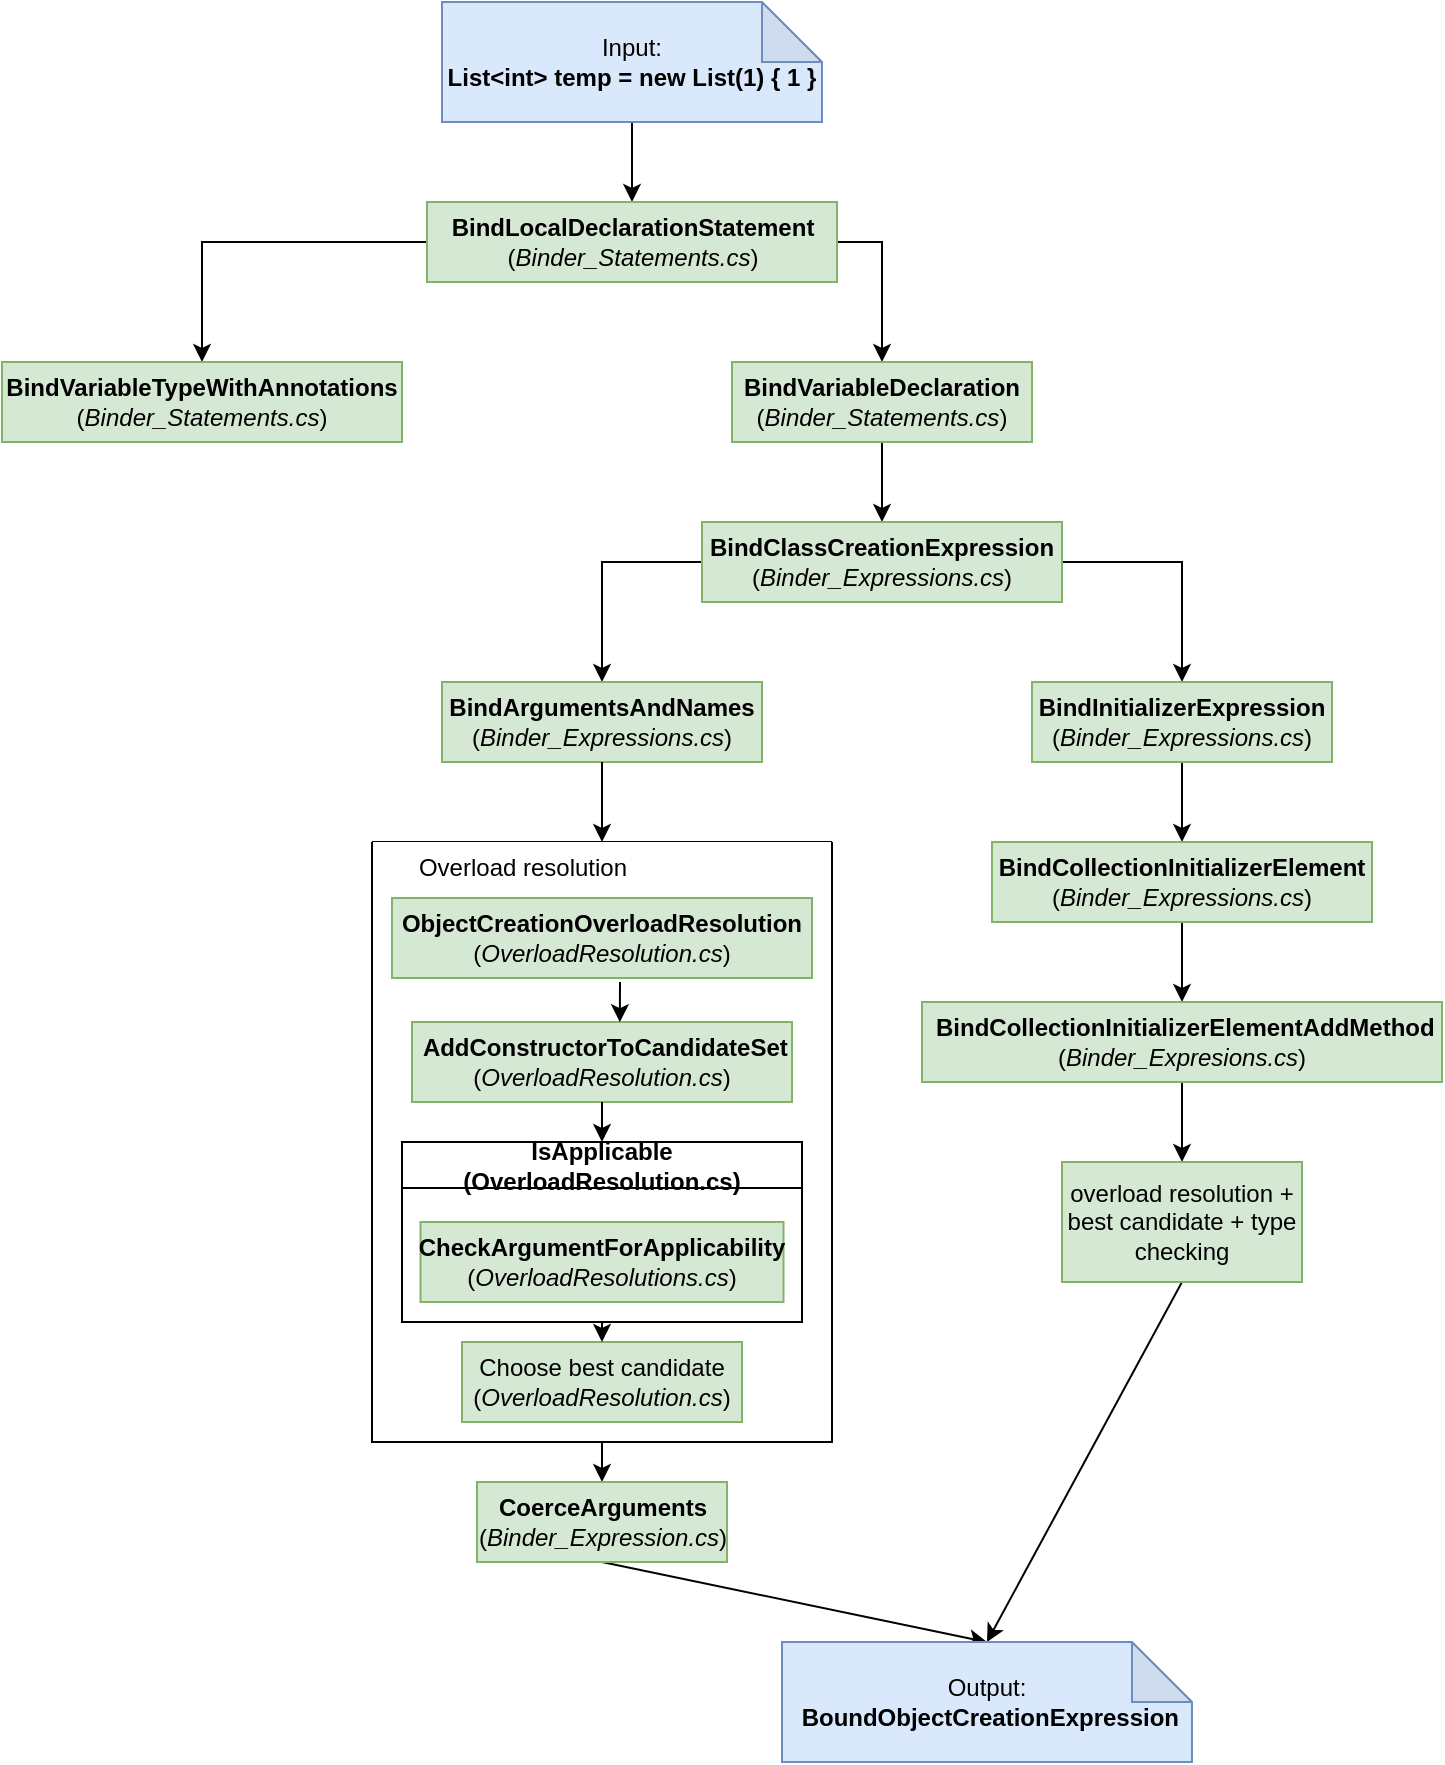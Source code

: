 <mxfile version="21.3.3" type="device">
  <diagram name="Page-1" id="kxhbpXD4t4TTEIjENoJl">
    <mxGraphModel dx="1434" dy="788" grid="1" gridSize="10" guides="1" tooltips="1" connect="1" arrows="1" fold="1" page="1" pageScale="1" pageWidth="827" pageHeight="1169" math="0" shadow="0">
      <root>
        <mxCell id="0" />
        <mxCell id="1" parent="0" />
        <mxCell id="5hsE9kRwm3gZ5ivZTZri-31" style="edgeStyle=orthogonalEdgeStyle;rounded=0;orthogonalLoop=1;jettySize=auto;html=1;exitX=0.5;exitY=1;exitDx=0;exitDy=0;exitPerimeter=0;entryX=0.5;entryY=0;entryDx=0;entryDy=0;" parent="1" source="5hsE9kRwm3gZ5ivZTZri-1" target="5hsE9kRwm3gZ5ivZTZri-2" edge="1">
          <mxGeometry relative="1" as="geometry" />
        </mxCell>
        <mxCell id="5hsE9kRwm3gZ5ivZTZri-1" value="Input:&lt;br&gt;&lt;b&gt;List&amp;lt;int&amp;gt; temp = new List(1) { 1 }&lt;/b&gt;" style="shape=note;whiteSpace=wrap;html=1;backgroundOutline=1;darkOpacity=0.05;fillColor=#dae8fc;strokeColor=#6c8ebf;" parent="1" vertex="1">
          <mxGeometry x="300" y="20" width="190" height="60" as="geometry" />
        </mxCell>
        <mxCell id="5hsE9kRwm3gZ5ivZTZri-32" style="rounded=0;orthogonalLoop=1;jettySize=auto;html=1;exitX=0;exitY=0.5;exitDx=0;exitDy=0;entryX=0.5;entryY=0;entryDx=0;entryDy=0;edgeStyle=orthogonalEdgeStyle;" parent="1" source="5hsE9kRwm3gZ5ivZTZri-2" target="5hsE9kRwm3gZ5ivZTZri-3" edge="1">
          <mxGeometry relative="1" as="geometry" />
        </mxCell>
        <mxCell id="5hsE9kRwm3gZ5ivZTZri-33" style="rounded=0;orthogonalLoop=1;jettySize=auto;html=1;exitX=1;exitY=0.5;exitDx=0;exitDy=0;entryX=0.5;entryY=0;entryDx=0;entryDy=0;edgeStyle=orthogonalEdgeStyle;" parent="1" source="5hsE9kRwm3gZ5ivZTZri-2" target="5hsE9kRwm3gZ5ivZTZri-4" edge="1">
          <mxGeometry relative="1" as="geometry" />
        </mxCell>
        <mxCell id="5hsE9kRwm3gZ5ivZTZri-2" value="&lt;b&gt;BindLocalDeclarationStatement&lt;/b&gt; (&lt;i&gt;Binder_Statements.cs&lt;/i&gt;)" style="rounded=0;whiteSpace=wrap;html=1;fillColor=#d5e8d4;strokeColor=#82b366;" parent="1" vertex="1">
          <mxGeometry x="292.5" y="120" width="205" height="40" as="geometry" />
        </mxCell>
        <mxCell id="5hsE9kRwm3gZ5ivZTZri-3" value="&lt;b&gt;BindVariableTypeWithAnnotations&lt;/b&gt;&lt;br&gt;(&lt;i&gt;Binder_Statements.cs&lt;/i&gt;)" style="rounded=0;whiteSpace=wrap;html=1;fillColor=#d5e8d4;strokeColor=#82b366;" parent="1" vertex="1">
          <mxGeometry x="80" y="200" width="200" height="40" as="geometry" />
        </mxCell>
        <mxCell id="5hsE9kRwm3gZ5ivZTZri-34" style="rounded=0;orthogonalLoop=1;jettySize=auto;html=1;exitX=0.5;exitY=1;exitDx=0;exitDy=0;entryX=0.5;entryY=0;entryDx=0;entryDy=0;" parent="1" source="5hsE9kRwm3gZ5ivZTZri-4" target="5hsE9kRwm3gZ5ivZTZri-5" edge="1">
          <mxGeometry relative="1" as="geometry" />
        </mxCell>
        <mxCell id="5hsE9kRwm3gZ5ivZTZri-4" value="&lt;b&gt;BindVariableDeclaration&lt;/b&gt;&lt;br&gt;(&lt;i&gt;Binder_Statements.cs&lt;/i&gt;)" style="rounded=0;whiteSpace=wrap;html=1;fillColor=#d5e8d4;strokeColor=#82b366;" parent="1" vertex="1">
          <mxGeometry x="445" y="200" width="150" height="40" as="geometry" />
        </mxCell>
        <mxCell id="5hsE9kRwm3gZ5ivZTZri-9" style="rounded=0;orthogonalLoop=1;jettySize=auto;html=1;exitX=0;exitY=0.5;exitDx=0;exitDy=0;entryX=0.5;entryY=0;entryDx=0;entryDy=0;edgeStyle=orthogonalEdgeStyle;" parent="1" source="5hsE9kRwm3gZ5ivZTZri-5" target="5hsE9kRwm3gZ5ivZTZri-6" edge="1">
          <mxGeometry relative="1" as="geometry" />
        </mxCell>
        <mxCell id="5hsE9kRwm3gZ5ivZTZri-11" style="rounded=0;orthogonalLoop=1;jettySize=auto;html=1;exitX=1;exitY=0.5;exitDx=0;exitDy=0;entryX=0.5;entryY=0;entryDx=0;entryDy=0;edgeStyle=orthogonalEdgeStyle;" parent="1" source="5hsE9kRwm3gZ5ivZTZri-5" target="5hsE9kRwm3gZ5ivZTZri-8" edge="1">
          <mxGeometry relative="1" as="geometry" />
        </mxCell>
        <mxCell id="5hsE9kRwm3gZ5ivZTZri-5" value="&lt;b&gt;BindClassCreationExpression&lt;br&gt;&lt;/b&gt;(&lt;i&gt;Binder_Expressions.cs&lt;/i&gt;)" style="whiteSpace=wrap;html=1;fillColor=#d5e8d4;strokeColor=#82b366;" parent="1" vertex="1">
          <mxGeometry x="430" y="280" width="180" height="40" as="geometry" />
        </mxCell>
        <mxCell id="5hsE9kRwm3gZ5ivZTZri-6" value="&lt;b&gt;BindArgumentsAndNames&lt;br&gt;&lt;/b&gt;(&lt;i&gt;Binder_Expressions.cs&lt;/i&gt;)" style="whiteSpace=wrap;html=1;fillColor=#d5e8d4;strokeColor=#82b366;" parent="1" vertex="1">
          <mxGeometry x="300" y="360" width="160" height="40" as="geometry" />
        </mxCell>
        <mxCell id="5hsE9kRwm3gZ5ivZTZri-26" style="rounded=0;orthogonalLoop=1;jettySize=auto;html=1;exitX=0.5;exitY=1;exitDx=0;exitDy=0;entryX=0.5;entryY=0;entryDx=0;entryDy=0;" parent="1" source="5hsE9kRwm3gZ5ivZTZri-8" target="5hsE9kRwm3gZ5ivZTZri-12" edge="1">
          <mxGeometry relative="1" as="geometry" />
        </mxCell>
        <mxCell id="5hsE9kRwm3gZ5ivZTZri-8" value="&lt;b&gt;BindInitializerExpression&lt;/b&gt;&lt;br&gt;(&lt;i&gt;Binder_Expressions.cs&lt;/i&gt;)" style="rounded=0;whiteSpace=wrap;html=1;fillColor=#d5e8d4;strokeColor=#82b366;" parent="1" vertex="1">
          <mxGeometry x="595" y="360" width="150" height="40" as="geometry" />
        </mxCell>
        <mxCell id="5hsE9kRwm3gZ5ivZTZri-27" style="rounded=0;orthogonalLoop=1;jettySize=auto;html=1;exitX=0.5;exitY=1;exitDx=0;exitDy=0;entryX=0.5;entryY=0;entryDx=0;entryDy=0;" parent="1" source="5hsE9kRwm3gZ5ivZTZri-12" target="5hsE9kRwm3gZ5ivZTZri-13" edge="1">
          <mxGeometry relative="1" as="geometry" />
        </mxCell>
        <mxCell id="5hsE9kRwm3gZ5ivZTZri-12" value="&lt;b&gt;BindCollectionInitializerElement&lt;/b&gt;&lt;br&gt;(&lt;i&gt;Binder_Expressions.cs&lt;/i&gt;)" style="rounded=0;whiteSpace=wrap;html=1;fillColor=#d5e8d4;strokeColor=#82b366;" parent="1" vertex="1">
          <mxGeometry x="575" y="440" width="190" height="40" as="geometry" />
        </mxCell>
        <mxCell id="5hsE9kRwm3gZ5ivZTZri-28" style="rounded=0;orthogonalLoop=1;jettySize=auto;html=1;exitX=0.5;exitY=1;exitDx=0;exitDy=0;entryX=0.5;entryY=0;entryDx=0;entryDy=0;" parent="1" source="5hsE9kRwm3gZ5ivZTZri-13" target="5hsE9kRwm3gZ5ivZTZri-15" edge="1">
          <mxGeometry relative="1" as="geometry" />
        </mxCell>
        <mxCell id="5hsE9kRwm3gZ5ivZTZri-13" value="&amp;nbsp;&lt;b&gt;BindCollectionInitializerElementAddMethod&lt;/b&gt;&lt;br&gt;(&lt;i&gt;Binder_Expresions.cs&lt;/i&gt;)" style="rounded=0;whiteSpace=wrap;html=1;fillColor=#d5e8d4;strokeColor=#82b366;" parent="1" vertex="1">
          <mxGeometry x="540" y="520" width="260" height="40" as="geometry" />
        </mxCell>
        <mxCell id="5hsE9kRwm3gZ5ivZTZri-30" style="rounded=0;orthogonalLoop=1;jettySize=auto;html=1;exitX=0.5;exitY=1;exitDx=0;exitDy=0;entryX=0.5;entryY=0;entryDx=0;entryDy=0;entryPerimeter=0;" parent="1" source="5hsE9kRwm3gZ5ivZTZri-15" target="5hsE9kRwm3gZ5ivZTZri-21" edge="1">
          <mxGeometry relative="1" as="geometry">
            <mxPoint x="560" y="1070" as="targetPoint" />
          </mxGeometry>
        </mxCell>
        <mxCell id="5hsE9kRwm3gZ5ivZTZri-15" value="overload resolution + best candidate + type checking" style="rounded=0;whiteSpace=wrap;html=1;fillColor=#d5e8d4;strokeColor=#82b366;" parent="1" vertex="1">
          <mxGeometry x="610" y="600" width="120" height="60" as="geometry" />
        </mxCell>
        <mxCell id="5hsE9kRwm3gZ5ivZTZri-25" style="rounded=0;orthogonalLoop=1;jettySize=auto;html=1;exitX=0.5;exitY=1;exitDx=0;exitDy=0;entryX=0.5;entryY=0;entryDx=0;entryDy=0;" parent="1" source="5hsE9kRwm3gZ5ivZTZri-18" target="5hsE9kRwm3gZ5ivZTZri-19" edge="1">
          <mxGeometry relative="1" as="geometry" />
        </mxCell>
        <mxCell id="5hsE9kRwm3gZ5ivZTZri-29" style="rounded=0;orthogonalLoop=1;jettySize=auto;html=1;exitX=0.5;exitY=1;exitDx=0;exitDy=0;entryX=0.5;entryY=0;entryDx=0;entryDy=0;entryPerimeter=0;" parent="1" source="5hsE9kRwm3gZ5ivZTZri-19" target="5hsE9kRwm3gZ5ivZTZri-21" edge="1">
          <mxGeometry relative="1" as="geometry" />
        </mxCell>
        <mxCell id="5hsE9kRwm3gZ5ivZTZri-19" value="&lt;b&gt;CoerceArguments&lt;/b&gt;&lt;br&gt;(&lt;i&gt;Binder_Expression.cs&lt;/i&gt;)" style="rounded=0;whiteSpace=wrap;html=1;fillColor=#d5e8d4;strokeColor=#82b366;" parent="1" vertex="1">
          <mxGeometry x="317.5" y="760" width="125" height="40" as="geometry" />
        </mxCell>
        <mxCell id="5hsE9kRwm3gZ5ivZTZri-21" value="Output:&lt;br&gt;&lt;b&gt;&amp;nbsp;BoundObjectCreationExpression&lt;/b&gt;" style="shape=note;whiteSpace=wrap;html=1;backgroundOutline=1;darkOpacity=0.05;fillColor=#dae8fc;strokeColor=#6c8ebf;" parent="1" vertex="1">
          <mxGeometry x="470" y="840" width="205" height="60" as="geometry" />
        </mxCell>
        <mxCell id="5hsE9kRwm3gZ5ivZTZri-35" value="" style="swimlane;startSize=0;fillColor=#ffffff;strokeColor=#000000;swimlaneFillColor=default;fillStyle=solid;" parent="1" vertex="1">
          <mxGeometry x="265" y="440" width="230" height="300" as="geometry" />
        </mxCell>
        <mxCell id="5hsE9kRwm3gZ5ivZTZri-7" value="&lt;b&gt;ObjectCreationOverloadResolution&lt;/b&gt;&lt;br&gt;(&lt;i&gt;OverloadResolution.cs&lt;/i&gt;)" style="rounded=0;whiteSpace=wrap;html=1;fillColor=#d5e8d4;strokeColor=#82b366;" parent="5hsE9kRwm3gZ5ivZTZri-35" vertex="1">
          <mxGeometry x="10" y="28" width="210" height="40" as="geometry" />
        </mxCell>
        <mxCell id="5hsE9kRwm3gZ5ivZTZri-14" value="&amp;nbsp;&lt;b&gt;AddConstructorToCandidateSet&lt;/b&gt;&lt;br&gt;(&lt;i&gt;OverloadResolution.cs&lt;/i&gt;)" style="rounded=0;whiteSpace=wrap;html=1;fillColor=#d5e8d4;strokeColor=#82b366;" parent="5hsE9kRwm3gZ5ivZTZri-35" vertex="1">
          <mxGeometry x="20" y="90" width="190" height="40" as="geometry" />
        </mxCell>
        <mxCell id="5hsE9kRwm3gZ5ivZTZri-22" style="rounded=0;orthogonalLoop=1;jettySize=auto;html=1;entryX=0.547;entryY=0.003;entryDx=0;entryDy=0;entryPerimeter=0;" parent="5hsE9kRwm3gZ5ivZTZri-35" target="5hsE9kRwm3gZ5ivZTZri-14" edge="1">
          <mxGeometry relative="1" as="geometry">
            <mxPoint x="124" y="70" as="sourcePoint" />
          </mxGeometry>
        </mxCell>
        <mxCell id="5hsE9kRwm3gZ5ivZTZri-16" value="IsApplicable&lt;br&gt;(OverloadResolution.cs)" style="swimlane;whiteSpace=wrap;html=1;" parent="5hsE9kRwm3gZ5ivZTZri-35" vertex="1">
          <mxGeometry x="15" y="150" width="200" height="90" as="geometry" />
        </mxCell>
        <mxCell id="5hsE9kRwm3gZ5ivZTZri-17" value="&lt;b&gt;CheckArgumentForApplicability&lt;/b&gt;&lt;br&gt;(&lt;i&gt;OverloadResolutions.cs&lt;/i&gt;)" style="rounded=0;whiteSpace=wrap;html=1;fillColor=#d5e8d4;strokeColor=#82b366;" parent="5hsE9kRwm3gZ5ivZTZri-16" vertex="1">
          <mxGeometry x="9.25" y="40" width="181.5" height="40" as="geometry" />
        </mxCell>
        <mxCell id="5hsE9kRwm3gZ5ivZTZri-23" style="rounded=0;orthogonalLoop=1;jettySize=auto;html=1;exitX=0.5;exitY=1;exitDx=0;exitDy=0;entryX=0.5;entryY=0;entryDx=0;entryDy=0;" parent="5hsE9kRwm3gZ5ivZTZri-35" source="5hsE9kRwm3gZ5ivZTZri-14" target="5hsE9kRwm3gZ5ivZTZri-16" edge="1">
          <mxGeometry relative="1" as="geometry" />
        </mxCell>
        <mxCell id="5hsE9kRwm3gZ5ivZTZri-18" value="Choose best candidate&lt;br&gt;(&lt;i&gt;OverloadResolution.cs&lt;/i&gt;)" style="rounded=0;whiteSpace=wrap;html=1;fillColor=#d5e8d4;strokeColor=#82b366;" parent="5hsE9kRwm3gZ5ivZTZri-35" vertex="1">
          <mxGeometry x="45" y="250" width="140" height="40" as="geometry" />
        </mxCell>
        <mxCell id="5hsE9kRwm3gZ5ivZTZri-24" style="rounded=0;orthogonalLoop=1;jettySize=auto;html=1;exitX=0.5;exitY=1;exitDx=0;exitDy=0;entryX=0.5;entryY=0;entryDx=0;entryDy=0;" parent="5hsE9kRwm3gZ5ivZTZri-35" source="5hsE9kRwm3gZ5ivZTZri-16" target="5hsE9kRwm3gZ5ivZTZri-18" edge="1">
          <mxGeometry relative="1" as="geometry" />
        </mxCell>
        <mxCell id="5hsE9kRwm3gZ5ivZTZri-36" value="Overload resolution" style="text;html=1;align=center;verticalAlign=middle;resizable=0;points=[];autosize=1;strokeColor=none;fillColor=none;" parent="5hsE9kRwm3gZ5ivZTZri-35" vertex="1">
          <mxGeometry x="10" y="-2" width="130" height="30" as="geometry" />
        </mxCell>
        <mxCell id="5hsE9kRwm3gZ5ivZTZri-10" style="rounded=0;orthogonalLoop=1;jettySize=auto;html=1;exitX=0.5;exitY=1;exitDx=0;exitDy=0;entryX=0.5;entryY=0;entryDx=0;entryDy=0;" parent="1" source="5hsE9kRwm3gZ5ivZTZri-6" target="5hsE9kRwm3gZ5ivZTZri-35" edge="1">
          <mxGeometry relative="1" as="geometry" />
        </mxCell>
      </root>
    </mxGraphModel>
  </diagram>
</mxfile>

